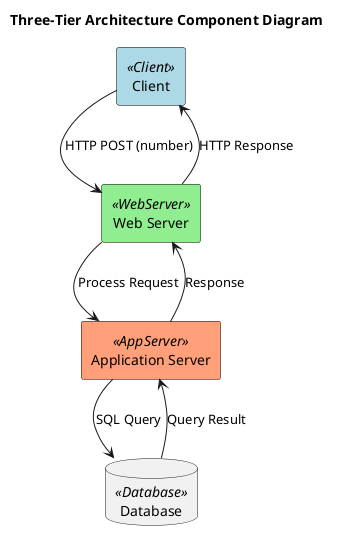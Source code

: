 @startuml
title Three-Tier Architecture Component Diagram

' Define colors for components
!define CLIENT_COLOR #ADD8E6
!define WEBSERVER_COLOR #90EE90
!define APPSERVER_COLOR #FFA07A
!define DATABASE_COLOR #FFD700

skinparam componentStyle rectangle

' Configure component styles
skinparam component {
    BackgroundColor<<Client>> CLIENT_COLOR
    BackgroundColor<<WebServer>> WEBSERVER_COLOR
    BackgroundColor<<AppServer>> APPSERVER_COLOR
    BackgroundColor<<Database>> DATABASE_COLOR
    BorderColor Black
    FontColor Black
}

' Define components
component "Client" <<Client>> as Client
component "Web Server" <<WebServer>> as WebServer
component "Application Server" <<AppServer>> as AppServer
database "Database" <<Database>> as Database

' Define relationships between components
Client --> WebServer : HTTP POST (number)
WebServer --> AppServer : Process Request
AppServer --> Database : SQL Query
Database --> AppServer : Query Result
AppServer --> WebServer : Response
WebServer --> Client : HTTP Response

@enduml
